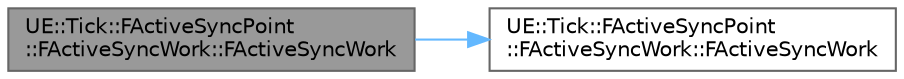 digraph "UE::Tick::FActiveSyncPoint::FActiveSyncWork::FActiveSyncWork"
{
 // INTERACTIVE_SVG=YES
 // LATEX_PDF_SIZE
  bgcolor="transparent";
  edge [fontname=Helvetica,fontsize=10,labelfontname=Helvetica,labelfontsize=10];
  node [fontname=Helvetica,fontsize=10,shape=box,height=0.2,width=0.4];
  rankdir="LR";
  Node1 [id="Node000001",label="UE::Tick::FActiveSyncPoint\l::FActiveSyncWork::FActiveSyncWork",height=0.2,width=0.4,color="gray40", fillcolor="grey60", style="filled", fontcolor="black",tooltip=" "];
  Node1 -> Node2 [id="edge1_Node000001_Node000002",color="steelblue1",style="solid",tooltip=" "];
  Node2 [id="Node000002",label="UE::Tick::FActiveSyncPoint\l::FActiveSyncWork::FActiveSyncWork",height=0.2,width=0.4,color="grey40", fillcolor="white", style="filled",URL="$d4/ded/structUE_1_1Tick_1_1FActiveSyncPoint_1_1FActiveSyncWork.html#ac98315c130a24cc524ef676ed852b8e0",tooltip=" "];
}
